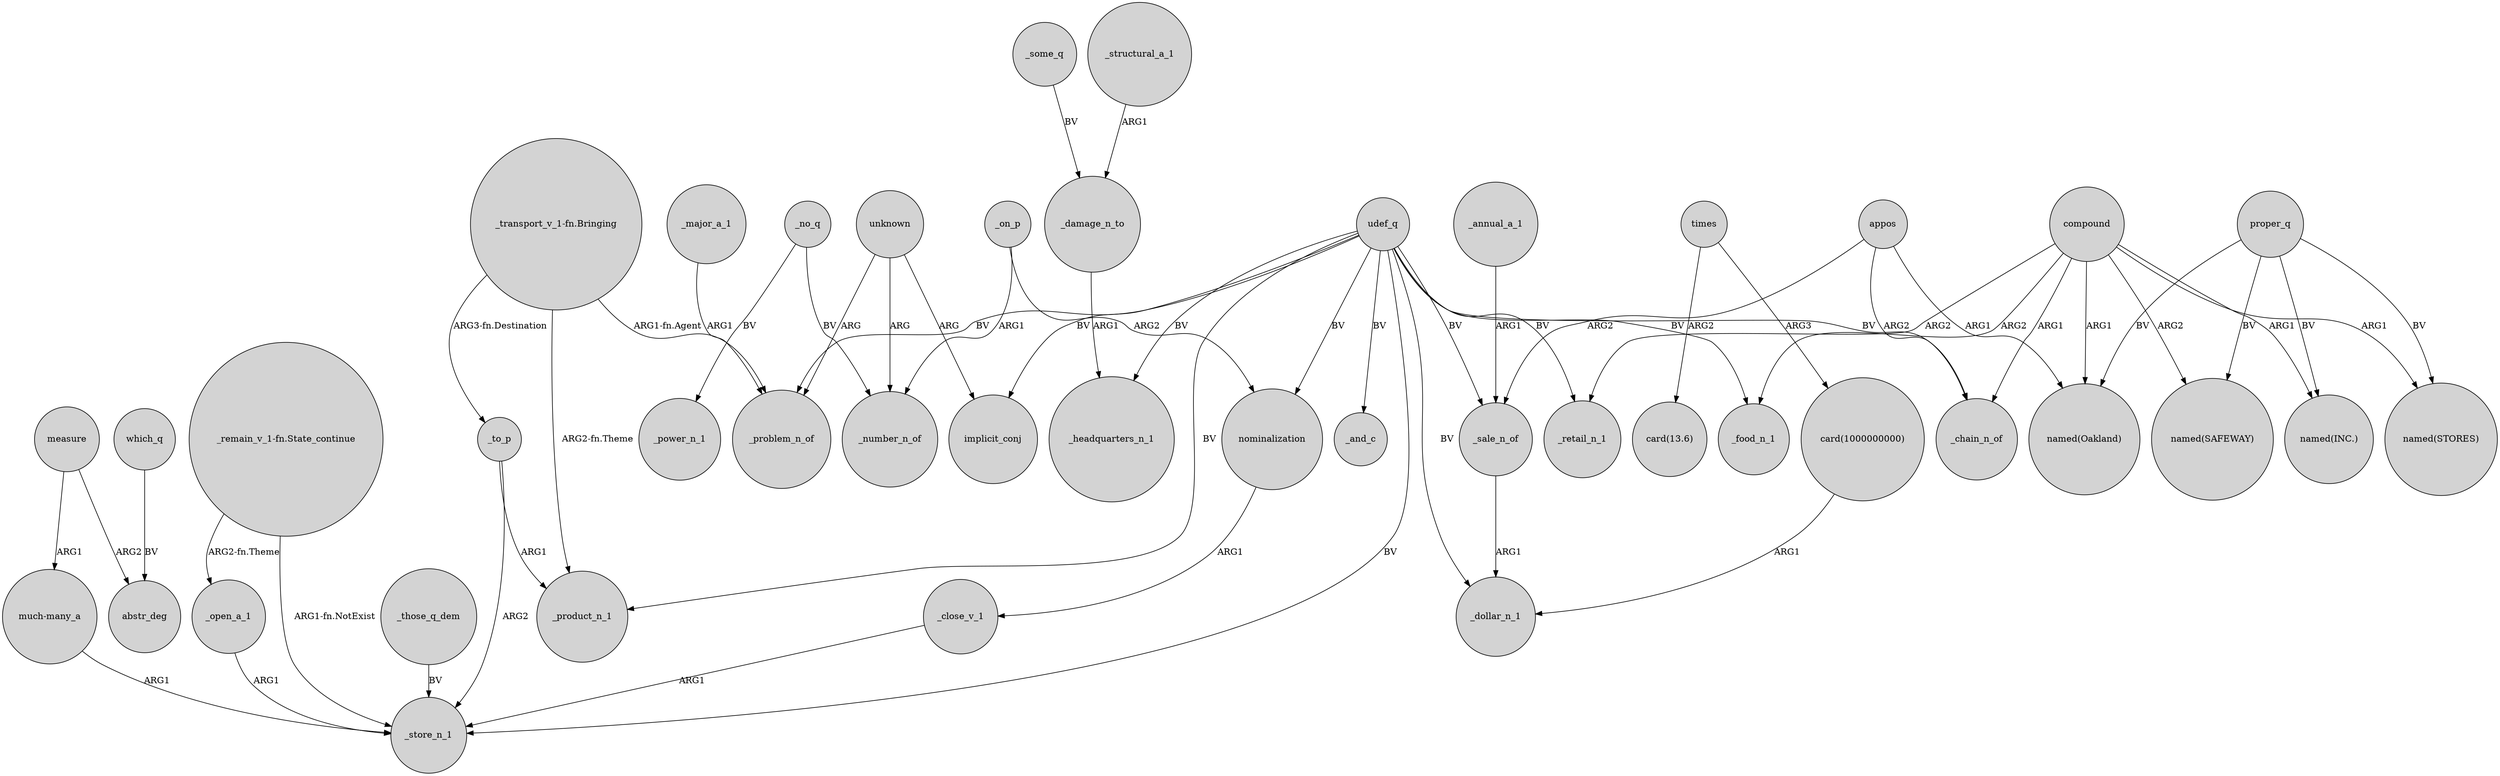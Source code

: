 digraph {
	node [shape=circle style=filled]
	appos -> "named(Oakland)" [label=ARG1]
	_on_p -> _number_n_of [label=ARG1]
	compound -> _food_n_1 [label=ARG2]
	measure -> abstr_deg [label=ARG2]
	"much-many_a" -> _store_n_1 [label=ARG1]
	_no_q -> _power_n_1 [label=BV]
	"_transport_v_1-fn.Bringing" -> _problem_n_of [label="ARG1-fn.Agent"]
	udef_q -> _headquarters_n_1 [label=BV]
	"_remain_v_1-fn.State_continue" -> _open_a_1 [label="ARG2-fn.Theme"]
	compound -> "named(SAFEWAY)" [label=ARG2]
	_major_a_1 -> _problem_n_of [label=ARG1]
	"_remain_v_1-fn.State_continue" -> _store_n_1 [label="ARG1-fn.NotExist"]
	_on_p -> nominalization [label=ARG2]
	compound -> _retail_n_1 [label=ARG2]
	udef_q -> _chain_n_of [label=BV]
	unknown -> implicit_conj [label=ARG]
	compound -> _chain_n_of [label=ARG1]
	_no_q -> _number_n_of [label=BV]
	"_transport_v_1-fn.Bringing" -> _product_n_1 [label="ARG2-fn.Theme"]
	udef_q -> _problem_n_of [label=BV]
	udef_q -> implicit_conj [label=BV]
	compound -> "named(INC.)" [label=ARG1]
	udef_q -> _food_n_1 [label=BV]
	_those_q_dem -> _store_n_1 [label=BV]
	times -> "card(1000000000)" [label=ARG3]
	proper_q -> "named(INC.)" [label=BV]
	unknown -> _number_n_of [label=ARG]
	_annual_a_1 -> _sale_n_of [label=ARG1]
	compound -> "named(STORES)" [label=ARG1]
	compound -> "named(Oakland)" [label=ARG1]
	nominalization -> _close_v_1 [label=ARG1]
	_some_q -> _damage_n_to [label=BV]
	appos -> _sale_n_of [label=ARG2]
	which_q -> abstr_deg [label=BV]
	_open_a_1 -> _store_n_1 [label=ARG1]
	proper_q -> "named(Oakland)" [label=BV]
	udef_q -> nominalization [label=BV]
	proper_q -> "named(STORES)" [label=BV]
	udef_q -> _sale_n_of [label=BV]
	"_transport_v_1-fn.Bringing" -> _to_p [label="ARG3-fn.Destination"]
	appos -> _chain_n_of [label=ARG2]
	proper_q -> "named(SAFEWAY)" [label=BV]
	udef_q -> _product_n_1 [label=BV]
	udef_q -> _retail_n_1 [label=BV]
	_structural_a_1 -> _damage_n_to [label=ARG1]
	unknown -> _problem_n_of [label=ARG]
	"card(1000000000)" -> _dollar_n_1 [label=ARG1]
	measure -> "much-many_a" [label=ARG1]
	_to_p -> _product_n_1 [label=ARG1]
	udef_q -> _and_c [label=BV]
	_close_v_1 -> _store_n_1 [label=ARG1]
	_damage_n_to -> _headquarters_n_1 [label=ARG1]
	udef_q -> _store_n_1 [label=BV]
	udef_q -> _dollar_n_1 [label=BV]
	_to_p -> _store_n_1 [label=ARG2]
	_sale_n_of -> _dollar_n_1 [label=ARG1]
	times -> "card(13.6)" [label=ARG2]
}
